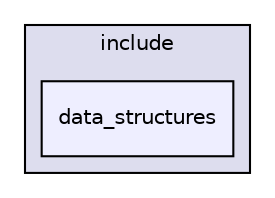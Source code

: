 digraph "/home/runner/work/sc2-serializer/sc2-serializer/include/data_structures" {
  compound=true
  node [ fontsize="10", fontname="Helvetica"];
  edge [ labelfontsize="10", labelfontname="Helvetica"];
  subgraph clusterdir_d44c64559bbebec7f509842c48db8b23 {
    graph [ bgcolor="#ddddee", pencolor="black", label="include" fontname="Helvetica", fontsize="10", URL="dir_d44c64559bbebec7f509842c48db8b23.html"]
  dir_ebed218ca042e0cae3861bf18b14f766 [shape=box, label="data_structures", style="filled", fillcolor="#eeeeff", pencolor="black", URL="dir_ebed218ca042e0cae3861bf18b14f766.html"];
  }
}
